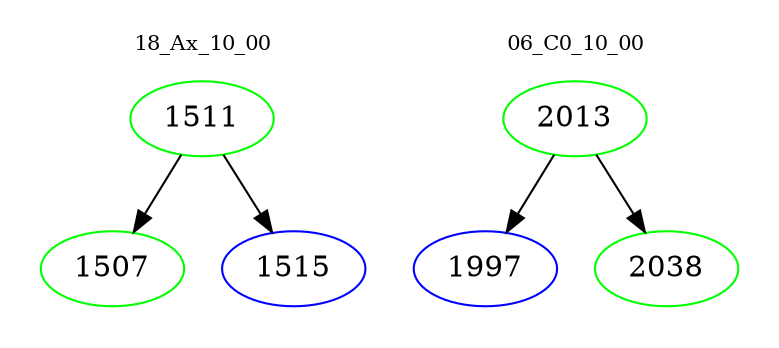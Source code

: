 digraph{
subgraph cluster_0 {
color = white
label = "18_Ax_10_00";
fontsize=10;
T0_1511 [label="1511", color="green"]
T0_1511 -> T0_1507 [color="black"]
T0_1507 [label="1507", color="green"]
T0_1511 -> T0_1515 [color="black"]
T0_1515 [label="1515", color="blue"]
}
subgraph cluster_1 {
color = white
label = "06_C0_10_00";
fontsize=10;
T1_2013 [label="2013", color="green"]
T1_2013 -> T1_1997 [color="black"]
T1_1997 [label="1997", color="blue"]
T1_2013 -> T1_2038 [color="black"]
T1_2038 [label="2038", color="green"]
}
}
